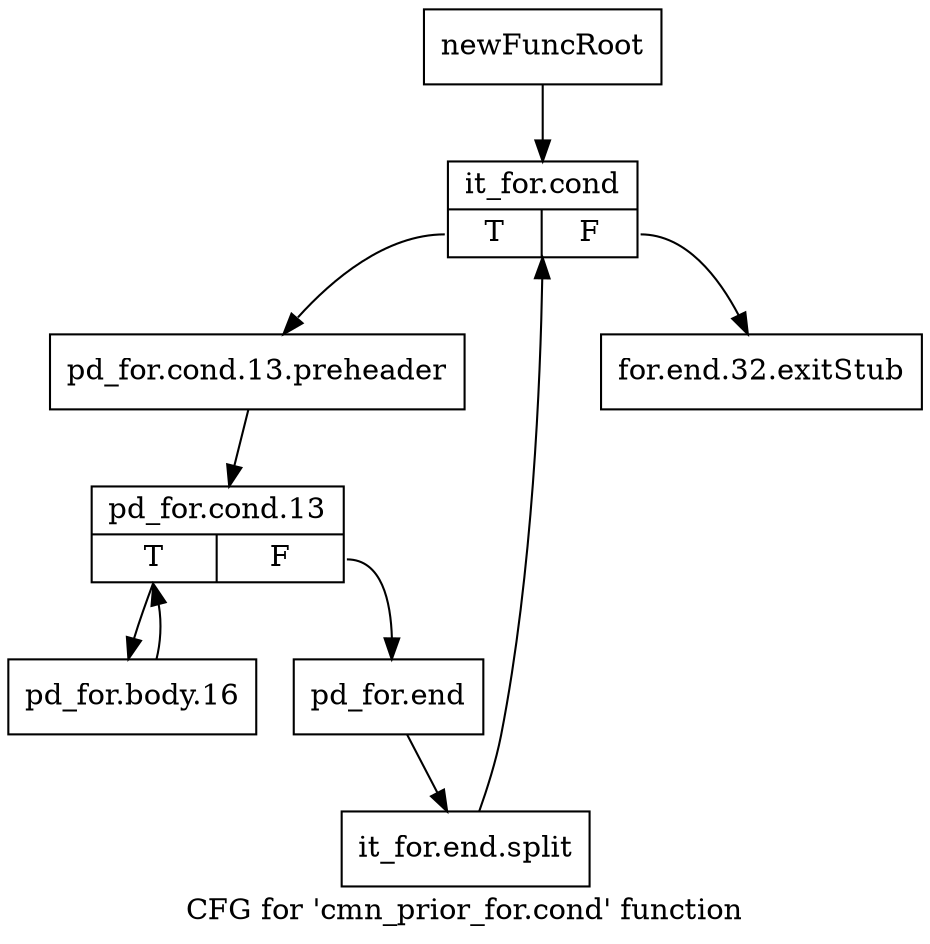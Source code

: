 digraph "CFG for 'cmn_prior_for.cond' function" {
	label="CFG for 'cmn_prior_for.cond' function";

	Node0x115a1e0 [shape=record,label="{newFuncRoot}"];
	Node0x115a1e0 -> Node0x115a280;
	Node0x115a230 [shape=record,label="{for.end.32.exitStub}"];
	Node0x115a280 [shape=record,label="{it_for.cond|{<s0>T|<s1>F}}"];
	Node0x115a280:s0 -> Node0x115a2d0;
	Node0x115a280:s1 -> Node0x115a230;
	Node0x115a2d0 [shape=record,label="{pd_for.cond.13.preheader}"];
	Node0x115a2d0 -> Node0x115a320;
	Node0x115a320 [shape=record,label="{pd_for.cond.13|{<s0>T|<s1>F}}"];
	Node0x115a320:s0 -> Node0x115a3c0;
	Node0x115a320:s1 -> Node0x115a370;
	Node0x115a370 [shape=record,label="{pd_for.end}"];
	Node0x115a370 -> Node0x14d8e50;
	Node0x14d8e50 [shape=record,label="{it_for.end.split}"];
	Node0x14d8e50 -> Node0x115a280;
	Node0x115a3c0 [shape=record,label="{pd_for.body.16}"];
	Node0x115a3c0 -> Node0x115a320;
}
